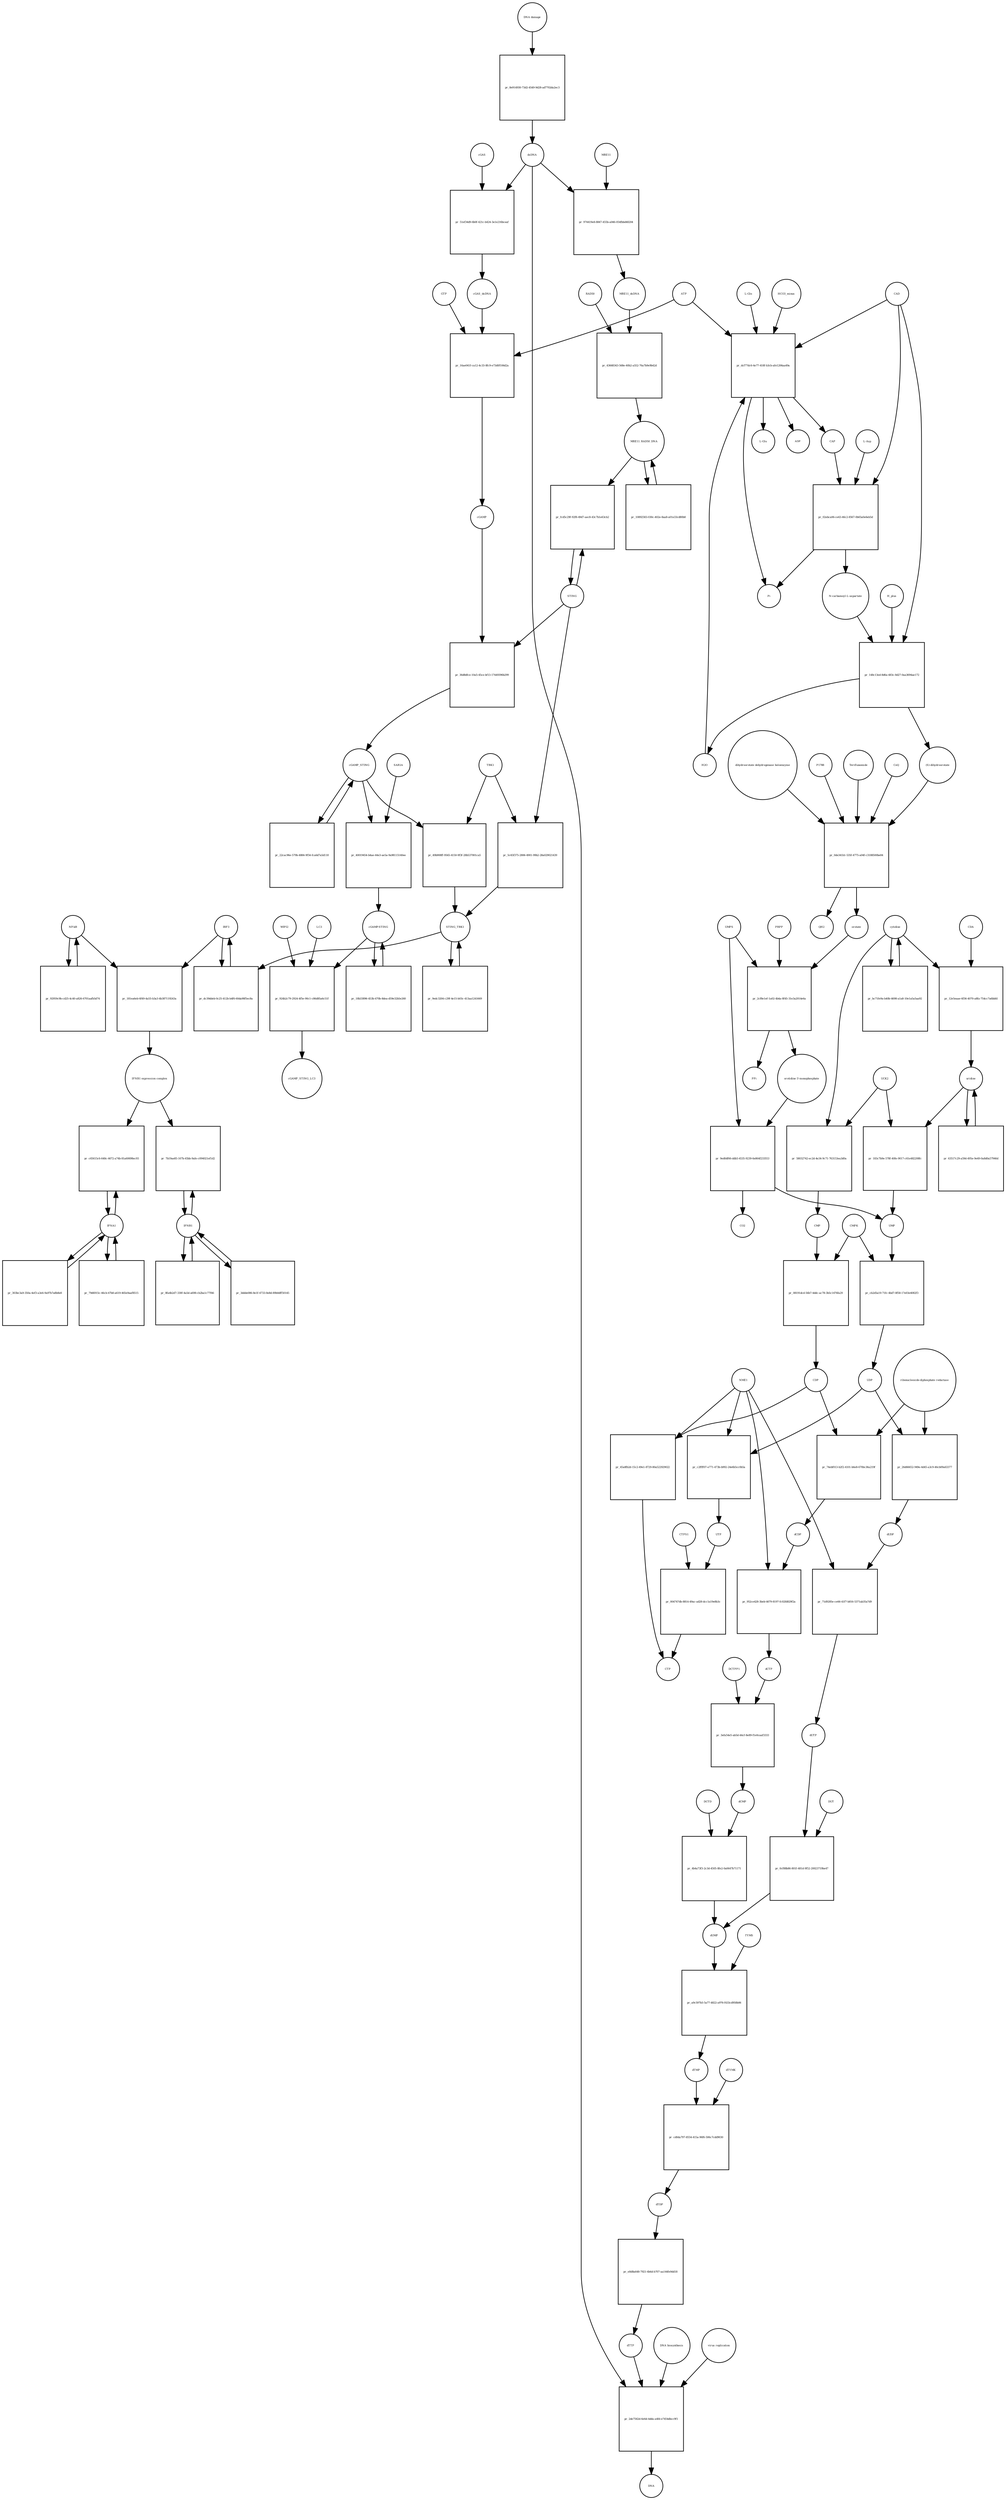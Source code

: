 strict digraph  {
"NF-kB" [annotation="urn_miriam_obo.go_GO%3A0071159", bipartite=0, cls=complex, fontsize=4, label="NF-kB", shape=circle];
"pr_181ea6eb-6f49-4a55-b3a3-4b387119243a" [annotation="", bipartite=1, cls=process, fontsize=4, label="pr_181ea6eb-6f49-4a55-b3a3-4b387119243a", shape=square];
"IFNB1 expression complex" [annotation="", bipartite=0, cls=complex, fontsize=4, label="IFNB1 expression complex", shape=circle];
IRF3 [annotation="urn_miriam_hgnc_6118|urn_miriam_uniprot_Q14653|urn_miriam_ensembl_ENSG00000126456|urn_miriam_refseq_NM_001571|urn_miriam_hgnc.symbol_IRF3|urn_miriam_ncbigene_3661", bipartite=0, cls="macromolecule multimer", fontsize=4, label=IRF3, shape=circle];
dCDP [annotation="urn_miriam_obo.chebi_CHEBI%3A28846", bipartite=0, cls="simple chemical", fontsize=4, label=dCDP, shape=circle];
"pr_952ce428-3beb-4679-8197-fc02fd829f2a" [annotation="", bipartite=1, cls=process, fontsize=4, label="pr_952ce428-3beb-4679-8197-fc02fd829f2a", shape=square];
dCTP [annotation="urn_miriam_obo.chebi_CHEBI%3A16311", bipartite=0, cls="simple chemical", fontsize=4, label=dCTP, shape=circle];
NME1 [annotation="urn_miriam_uniprot_P15531|urn_miriam_hgnc_7849", bipartite=0, cls=macromolecule, fontsize=4, label=NME1, shape=circle];
uridine [annotation="urn_miriam_obo.chebi_CHEBI%3A16704", bipartite=0, cls="simple chemical", fontsize=4, label=uridine, shape=circle];
"pr_183c7b9e-578f-40fe-9017-c61e482208fc" [annotation="", bipartite=1, cls=process, fontsize=4, label="pr_183c7b9e-578f-40fe-9017-c61e482208fc", shape=square];
UMP [annotation="urn_miriam_obo.chebi_CHEBI%3A57865", bipartite=0, cls="simple chemical", fontsize=4, label=UMP, shape=circle];
UCK2 [annotation="urn_miriam_uniprot_Q9HA47|urn_miriam_hgnc_HGNC%3A12562", bipartite=0, cls=macromolecule, fontsize=4, label=UCK2, shape=circle];
"orotidine 5'-monophosphate" [annotation="urn_miriam_obo.chebi_CHEBI%3A15842", bipartite=0, cls="simple chemical", fontsize=4, label="orotidine 5'-monophosphate", shape=circle];
"pr_9ed0df66-ddb5-4535-9239-6e864f233553" [annotation="", bipartite=1, cls=process, fontsize=4, label="pr_9ed0df66-ddb5-4535-9239-6e864f233553", shape=square];
UMPS [annotation="urn_miriam_ncbigene_7372|urn_miriam_refseq_NM_000373|urn_miriam_hgnc.symbol_UMPS|urn_miriam_hgnc_12563|urn_miriam_ensembl_ENSG00000114491|urn_miriam_uniprot_P11172", bipartite=0, cls="macromolecule multimer", fontsize=4, label=UMPS, shape=circle];
CO2 [annotation="urn_miriam_obo.chebi_CHEBI%3A16526", bipartite=0, cls="simple chemical", fontsize=4, label=CO2, shape=circle];
UTP [annotation="urn_miriam_obo.chebi_CHEBI%3A15713", bipartite=0, cls="simple chemical", fontsize=4, label=UTP, shape=circle];
"pr_004747db-8814-49ac-ad28-dcc1a19e8b3c" [annotation="", bipartite=1, cls=process, fontsize=4, label="pr_004747db-8814-49ac-ad28-dcc1a19e8b3c", shape=square];
CTP [annotation="urn_miriam_obo.chebi_CHEBI%3A17677", bipartite=0, cls="simple chemical", fontsize=4, label=CTP, shape=circle];
CTPS1 [annotation="urn_miriam_hgnc_HGNC%3A2519|urn_miriam_uniprot_P17812", bipartite=0, cls=macromolecule, fontsize=4, label=CTPS1, shape=circle];
UDP [annotation="urn_miriam_obo.chebi_CHEBI%3A17659", bipartite=0, cls="simple chemical", fontsize=4, label=UDP, shape=circle];
"pr_26d66652-949e-4d45-a3c9-46cb09a63377" [annotation="", bipartite=1, cls=process, fontsize=4, label="pr_26d66652-949e-4d45-a3c9-46cb09a63377", shape=square];
dUDP [annotation="urn_miriam_obo.chebi_CHEBI%3A28850", bipartite=0, cls="simple chemical", fontsize=4, label=dUDP, shape=circle];
"ribonucleoside-diphosphate reductase" [annotation="urn_miriam_brenda_1.17.4.1|urn_miriam_obo.go_GO%3A0005971", bipartite=0, cls=complex, fontsize=4, label="ribonucleoside-diphosphate reductase", shape=circle];
IFNB1 [annotation="urn_miriam_ensembl_ENSG00000171855|urn_miriam_hgnc.symbol_IFNB1|urn_miriam_hgnc_5434|urn_miriam_uniprot_P01574|urn_miriam_refseq_NM_002176|urn_miriam_ncbigene_3456", bipartite=0, cls=macromolecule, fontsize=4, label=IFNB1, shape=circle];
"pr_7b19ae85-167b-45bb-9afe-c094021ef1d2" [annotation="", bipartite=1, cls=process, fontsize=4, label="pr_7b19ae85-167b-45bb-9afe-c094021ef1d2", shape=square];
"pr_cb2d5a19-71fc-4bd7-8f58-17e03e4082f3" [annotation="", bipartite=1, cls=process, fontsize=4, label="pr_cb2d5a19-71fc-4bd7-8f58-17e03e4082f3", shape=square];
CMPK [annotation="urn_miriam_uniprot_P30085|urn_miriam_hgnc_HGNC%3A18170", bipartite=0, cls=macromolecule, fontsize=4, label=CMPK, shape=circle];
"cGAMP-STING" [annotation="", bipartite=0, cls=complex, fontsize=4, label="cGAMP-STING", shape=circle];
"pr_18b33896-453b-470b-8dea-d59e32b5e260" [annotation="", bipartite=1, cls=process, fontsize=4, label="pr_18b33896-453b-470b-8dea-d59e32b5e260", shape=square];
IFNA1 [annotation="urn_miriam_hgnc.symbol_IFNA1|urn_miriam_ncbigene_3439|urn_miriam_refseq_NM_024013|urn_miriam_uniprot_P01562|urn_miriam_hgnc_5417|urn_miriam_ensembl_ENSG00000197919", bipartite=0, cls=macromolecule, fontsize=4, label=IFNA1, shape=circle];
"pr_c65615c6-648c-4672-a74b-81a60698ec93" [annotation="", bipartite=1, cls=process, fontsize=4, label="pr_c65615c6-648c-4672-a74b-81a60698ec93", shape=square];
"pr_63517c29-a59d-495e-9e49-0a8d0a57946d" [annotation="", bipartite=1, cls=process, fontsize=4, label="pr_63517c29-a59d-495e-9e49-0a8d0a57946d", shape=square];
CDP [annotation="urn_miriam_obo.chebi_CHEBI%3A17239", bipartite=0, cls="simple chemical", fontsize=4, label=CDP, shape=circle];
"pr_74ebf013-b2f2-4101-b6e8-670bc36a219f" [annotation="", bipartite=1, cls=process, fontsize=4, label="pr_74ebf013-b2f2-4101-b6e8-670bc36a219f", shape=square];
"pr_45a8fb2d-15c2-49e1-8729-80a522929022" [annotation="", bipartite=1, cls=process, fontsize=4, label="pr_45a8fb2d-15c2-49e1-8729-80a522929022", shape=square];
dTDP [annotation="urn_miriam_obo.chebi_CHEBI%3A18075", bipartite=0, cls="simple chemical", fontsize=4, label=dTDP, shape=circle];
"pr_e8d8a648-7921-4b6d-b707-aa144fe9dd18" [annotation="", bipartite=1, cls=process, fontsize=4, label="pr_e8d8a648-7921-4b6d-b707-aa144fe9dd18", shape=square];
dTTP [annotation="urn_miriam_obo.chebi_CHEBI%3A18077", bipartite=0, cls="simple chemical", fontsize=4, label=dTTP, shape=circle];
CMP [annotation="urn_miriam_obo.chebi_CHEBI%3A17361", bipartite=0, cls="simple chemical", fontsize=4, label=CMP, shape=circle];
"pr_08191dcd-56b7-4ddc-ac78-3b5c1476fa29" [annotation="", bipartite=1, cls=process, fontsize=4, label="pr_08191dcd-56b7-4ddc-ac78-3b5c1476fa29", shape=square];
dUMP [annotation="urn_miriam_obo.chebi_CHEBI%3A17622", bipartite=0, cls="simple chemical", fontsize=4, label=dUMP, shape=circle];
"pr_a9c597b5-5a77-4822-a976-f433cd958b06" [annotation="", bipartite=1, cls=process, fontsize=4, label="pr_a9c597b5-5a77-4822-a976-f433cd958b06", shape=square];
dTMP [annotation="urn_miriam_obo.chebi_CHEBI%3A17013", bipartite=0, cls="simple chemical", fontsize=4, label=dTMP, shape=circle];
TYMS [annotation="urn_miriam_uniprot_P04818|urn_miriam_hgnc_HGNC%3A12441", bipartite=0, cls=macromolecule, fontsize=4, label=TYMS, shape=circle];
dsDNA [annotation="urn_miriam_obo.chebi_CHEBI%3A75909", bipartite=0, cls="simple chemical", fontsize=4, label=dsDNA, shape=circle];
"pr_2de7562d-6e6d-4dda-a4fd-e7454dbcc9f1" [annotation="", bipartite=1, cls=process, fontsize=4, label="pr_2de7562d-6e6d-4dda-a4fd-e7454dbcc9f1", shape=square];
DNA [annotation="", bipartite=0, cls="nucleic acid feature", fontsize=4, label=DNA, shape=circle];
"DNA biosynthesis" [annotation="urn_miriam_obo.go_GO%3A0071897", bipartite=0, cls=phenotype, fontsize=4, label="DNA biosynthesis", shape=circle];
"virus replication" [annotation="urn_miriam_obo.go_GO%3A0019079", bipartite=0, cls=phenotype, fontsize=4, label="virus replication", shape=circle];
MRE11_RAD50_DNA [annotation="", bipartite=0, cls=complex, fontsize=4, label=MRE11_RAD50_DNA, shape=circle];
"pr_10892583-030c-402e-8aa8-a01e33cd80b8" [annotation="", bipartite=1, cls=process, fontsize=4, label="pr_10892583-030c-402e-8aa8-a01e33cd80b8", shape=square];
"pr_3efa54e5-ab5d-44cf-8e89-f1e0caaf3333" [annotation="", bipartite=1, cls=process, fontsize=4, label="pr_3efa54e5-ab5d-44cf-8e89-f1e0caaf3333", shape=square];
dCMP [annotation="urn_miriam_obo.chebi_CHEBI%3A15918", bipartite=0, cls="simple chemical", fontsize=4, label=dCMP, shape=circle];
DCTPP1 [annotation="urn_miriam_uniprot_Q9H773|urn_miriam_hgnc_HGNC%3A28777", bipartite=0, cls=macromolecule, fontsize=4, label=DCTPP1, shape=circle];
"pr_3ddde086-8e1f-4733-8e8d-89b0dff50145" [annotation="", bipartite=1, cls=process, fontsize=4, label="pr_3ddde086-8e1f-4733-8e8d-89b0dff50145", shape=square];
"pr_8fa4b2d7-330f-4a5d-a698-cb2ba1c77f46" [annotation="", bipartite=1, cls=process, fontsize=4, label="pr_8fa4b2d7-330f-4a5d-a698-cb2ba1c77f46", shape=square];
ATP [annotation="urn_miriam_obo.chebi_CHEBI%3A15422", bipartite=0, cls="simple chemical", fontsize=4, label=ATP, shape=circle];
"pr_16ae041f-ca12-4c33-8fc9-e73d0f106d2a" [annotation="", bipartite=1, cls=process, fontsize=4, label="pr_16ae041f-ca12-4c33-8fc9-e73d0f106d2a", shape=square];
GTP [annotation="urn_miriam_obo.chebi_CHEBI%3A15996", bipartite=0, cls="simple chemical", fontsize=4, label=GTP, shape=circle];
cGAMP [annotation="urn_miriam_obo.chebi_CHEBI%3A75947", bipartite=0, cls="simple chemical", fontsize=4, label=cGAMP, shape=circle];
cGAS_dsDNA [annotation=urn_miriam_pubmed_28363908, bipartite=0, cls=complex, fontsize=4, label=cGAS_dsDNA, shape=circle];
cytidine [annotation="urn_miriam_obo.chebi_CHEBI%3A17562", bipartite=0, cls="simple chemical", fontsize=4, label=cytidine, shape=circle];
"pr_58032742-ec2d-4e34-9c71-763153ea3d0a" [annotation="", bipartite=1, cls=process, fontsize=4, label="pr_58032742-ec2d-4e34-9c71-763153ea3d0a", shape=square];
"pr_36d8dfce-10a5-45ce-bf13-17449396b299" [annotation="", bipartite=1, cls=process, fontsize=4, label="pr_36d8dfce-10a5-45ce-bf13-17449396b299", shape=square];
STING [annotation=urn_miriam_uniprot_Q86WV6, bipartite=0, cls="macromolecule multimer", fontsize=4, label=STING, shape=circle];
cGAMP_STING [annotation="urn_miriam_obo.go_GO%3A1990231", bipartite=0, cls=complex, fontsize=4, label=cGAMP_STING, shape=circle];
"L-Gln" [annotation="urn_miriam_obo.chebi_CHEBI%3A18050", bipartite=0, cls="simple chemical", fontsize=4, label="L-Gln", shape=circle];
"pr_dcf77dc6-4e77-418f-b3cb-afe1206aa49a" [annotation="", bipartite=1, cls=process, fontsize=4, label="pr_dcf77dc6-4e77-418f-b3cb-afe1206aa49a", shape=square];
CAP [annotation="urn_miriam_obo.chebi_CHEBI%3A17672", bipartite=0, cls="simple chemical", fontsize=4, label=CAP, shape=circle];
CAD [annotation="urn_miriam_refseq_NM_001306079|urn_miriam_hgnc_1424|urn_miriam_hgnc.symbol_CAD|urn_miriam_uniprot_P27708|urn_miriam_ncbigene_790|urn_miriam_ensembl_ENSG00000084774", bipartite=0, cls=macromolecule, fontsize=4, label=CAD, shape=circle];
HCO3_minus [annotation="urn_miriam_obo.chebi_CHEBI%3A17544", bipartite=0, cls="simple chemical", fontsize=4, label=HCO3_minus, shape=circle];
H2O [annotation="urn_miriam_obo.chebi_CHEBI%3A15377", bipartite=0, cls="simple chemical", fontsize=4, label=H2O, shape=circle];
"L-Glu" [annotation="urn_miriam_obo.chebi_CHEBI%3A16015", bipartite=0, cls="simple chemical", fontsize=4, label="L-Glu", shape=circle];
ADP [annotation="urn_miriam_obo.chebi_CHEBI%3A16761", bipartite=0, cls="simple chemical", fontsize=4, label=ADP, shape=circle];
Pi [annotation="urn_miriam_obo.chebi_CHEBI%3A18367", bipartite=0, cls="simple chemical", fontsize=4, label=Pi, shape=circle];
"pr_c2ffff07-e771-473b-b992-24e6b5cc0b5a" [annotation="", bipartite=1, cls=process, fontsize=4, label="pr_c2ffff07-e771-473b-b992-24e6b5cc0b5a", shape=square];
"N-carbamoyl-L-aspartate" [annotation="urn_miriam_obo.chebi_CHEBI%3A32814", bipartite=0, cls="simple chemical", fontsize=4, label="N-carbamoyl-L-aspartate", shape=circle];
"pr_148c13ed-8d6a-483c-8d27-0aa3694ae172" [annotation="", bipartite=1, cls=process, fontsize=4, label="pr_148c13ed-8d6a-483c-8d27-0aa3694ae172", shape=square];
"(S)-dihydroorotate" [annotation="urn_miriam_obo.chebi_CHEBI%3A30864", bipartite=0, cls="simple chemical", fontsize=4, label="(S)-dihydroorotate", shape=circle];
H_plus [annotation="urn_miriam_obo.chebi_CHEBI%3A15378", bipartite=0, cls="simple chemical", fontsize=4, label=H_plus, shape=circle];
"pr_92959c9b-cd25-4c40-a826-6701aafb5d74" [annotation="", bipartite=1, cls=process, fontsize=4, label="pr_92959c9b-cd25-4c40-a826-6701aafb5d74", shape=square];
"pr_79d6915c-46cb-47b8-a619-465e9aaf8515" [annotation="", bipartite=1, cls=process, fontsize=4, label="pr_79d6915c-46cb-47b8-a619-465e9aaf8515", shape=square];
TBK1 [annotation="urn_miriam_hgnc.symbol_TBK1|urn_miriam_ensembl_ENSG00000183735|urn_miriam_uniprot_Q9UHD2|urn_miriam_refseq_NM_013254|urn_miriam_hgnc_11584|urn_miriam_ncbigene_29110", bipartite=0, cls=macromolecule, fontsize=4, label=TBK1, shape=circle];
"pr_49b908ff-9565-4150-9f3f-28b537001ca5" [annotation="", bipartite=1, cls=process, fontsize=4, label="pr_49b908ff-9565-4150-9f3f-28b537001ca5", shape=square];
STING_TBK1 [annotation=urn_miriam_pubmed_30842653, bipartite=0, cls=complex, fontsize=4, label=STING_TBK1, shape=circle];
"pr_fcd5c29f-92f8-49d7-aec8-43c7b1e63cb2" [annotation="", bipartite=1, cls=process, fontsize=4, label="pr_fcd5c29f-92f8-49d7-aec8-43c7b1e63cb2", shape=square];
"pr_303bc3a9-350a-4ef3-a3e6-9a97b7a8b8e8" [annotation="", bipartite=1, cls=process, fontsize=4, label="pr_303bc3a9-350a-4ef3-a3e6-9a97b7a8b8e8", shape=square];
"pr_51ef34d9-6b0f-421c-b424-3e1e216bceaf" [annotation="", bipartite=1, cls=process, fontsize=4, label="pr_51ef34d9-6b0f-421c-b424-3e1e216bceaf", shape=square];
cGAS [annotation="urn_miriam_ensembl_ENSG00000164430|urn_miriam_hgnc_21367|urn_miriam_ncbigene_115004|urn_miriam_uniprot_Q8N884|urn_miriam_hgnc.symbol_CGAS|urn_miriam_refseq_NM_138441", bipartite=0, cls=macromolecule, fontsize=4, label=cGAS, shape=circle];
"pr_9edc3204-c29f-4e15-b03c-413aa1241669" [annotation="", bipartite=1, cls=process, fontsize=4, label="pr_9edc3204-c29f-4e15-b03c-413aa1241669", shape=square];
orotate [annotation="urn_miriam_obo.chebi_CHEBI%3A30839", bipartite=0, cls="simple chemical", fontsize=4, label=orotate, shape=circle];
"pr_2cf8e1ef-1a02-4b4a-8f45-31e3a2014e6a" [annotation="", bipartite=1, cls=process, fontsize=4, label="pr_2cf8e1ef-1a02-4b4a-8f45-31e3a2014e6a", shape=square];
PRPP [annotation="urn_miriam_obo.chebi_CHEBI%3A17111", bipartite=0, cls="simple chemical", fontsize=4, label=PRPP, shape=circle];
PPi [annotation="urn_miriam_obo.chebi_CHEBI%3A18361", bipartite=0, cls="simple chemical", fontsize=4, label=PPi, shape=circle];
"pr_bc71fe9a-b40b-4698-a1a8-10e1a5a5aa92" [annotation="", bipartite=1, cls=process, fontsize=4, label="pr_bc71fe9a-b40b-4698-a1a8-10e1a5a5aa92", shape=square];
"pr_dc39ddeb-0c25-412b-b4f6-60da98f5ec8a" [annotation="", bipartite=1, cls=process, fontsize=4, label="pr_dc39ddeb-0c25-412b-b4f6-60da98f5ec8a", shape=square];
"pr_22cac96e-579b-4884-9f54-fca6d7a5d118" [annotation="", bipartite=1, cls=process, fontsize=4, label="pr_22cac96e-579b-4884-9f54-fca6d7a5d118", shape=square];
RAD50 [annotation="urn_miriam_ncbigene_10111|urn_miriam_refseq_NM_005732|urn_miriam_uniprot_Q92878|urn_miriam_hgnc.symbol_RAD50|urn_miriam_ensembl_ENSG00000113522|urn_miriam_hgnc_9816", bipartite=0, cls="macromolecule multimer", fontsize=4, label=RAD50, shape=circle];
"pr_43668343-568e-40b2-a552-76a7b9e9b42d" [annotation="", bipartite=1, cls=process, fontsize=4, label="pr_43668343-568e-40b2-a552-76a7b9e9b42d", shape=square];
MRE11_dsDNA [annotation="urn_miriam_obo.go_GO%3A0003690", bipartite=0, cls=complex, fontsize=4, label=MRE11_dsDNA, shape=circle];
"pr_0de341b1-535f-4775-a04f-c3188500be84" [annotation="", bipartite=1, cls=process, fontsize=4, label="pr_0de341b1-535f-4775-a04f-c3188500be84", shape=square];
"dihydroorotate dehydrogenase holoenzyme" [annotation="urn_miriam_ncbigene_1723|urn_miriam_hgnc_HGNC%3A2867|urn_miriam_hgnc.symbol_DHODH", bipartite=0, cls="simple chemical", fontsize=4, label="dihydroorotate dehydrogenase holoenzyme", shape=circle];
P1788 [annotation=urn_miriam_pubmed_31740051, bipartite=0, cls="simple chemical", fontsize=4, label=P1788, shape=circle];
Teriflunomide [annotation=urn_miriam_drugbank_DB08880, bipartite=0, cls="simple chemical", fontsize=4, label=Teriflunomide, shape=circle];
CoQ [annotation="urn_miriam_obo.chebi_CHEBI%3A16389", bipartite=0, cls="simple chemical", fontsize=4, label=CoQ, shape=circle];
QH2 [annotation="urn_miriam_obo.chebi_CHEBI%3A17976", bipartite=0, cls="simple chemical", fontsize=4, label=QH2, shape=circle];
"pr_71d9285e-ce66-41f7-b816-5371ab35a7d9" [annotation="", bipartite=1, cls=process, fontsize=4, label="pr_71d9285e-ce66-41f7-b816-5371ab35a7d9", shape=square];
dUTP [annotation="urn_miriam_obo.chebi_CHEBI%3A17625", bipartite=0, cls="simple chemical", fontsize=4, label=dUTP, shape=circle];
"pr_12e5eaae-6f36-4070-a8fa-754cc7a6bbfd" [annotation="", bipartite=1, cls=process, fontsize=4, label="pr_12e5eaae-6f36-4070-a8fa-754cc7a6bbfd", shape=square];
CDA [annotation="urn_miriam_uniprot_P32320|urn_miriam_ncbigene_978|urn_miriam_refseq_NM_001785|urn_miriam_ensembl_ENSG00000158825|urn_miriam_hgnc.symbol_CDA|urn_miriam_hgnc_1712", bipartite=0, cls=macromolecule, fontsize=4, label=CDA, shape=circle];
"pr_0cf88b86-801f-481d-9f52-20023719be47" [annotation="", bipartite=1, cls=process, fontsize=4, label="pr_0cf88b86-801f-481d-9f52-20023719be47", shape=square];
DUT [annotation="urn_miriam_hgnc_HGNC%3A3078|urn_miriam_uniprot_P33316", bipartite=0, cls=macromolecule, fontsize=4, label=DUT, shape=circle];
"pr_924b2c79-2924-4f5e-90c1-c86d85a6c51f" [annotation="", bipartite=1, cls=process, fontsize=4, label="pr_924b2c79-2924-4f5e-90c1-c86d85a6c51f", shape=square];
LC3 [annotation="", bipartite=0, cls=macromolecule, fontsize=4, label=LC3, shape=circle];
cGAMP_STING_LC3 [annotation="", bipartite=0, cls=complex, fontsize=4, label=cGAMP_STING_LC3, shape=circle];
WIPI2 [annotation="urn_miriam_refseq_NM_015610|urn_miriam_hgnc_32225|urn_miriam_hgnc.symbol_WIPI2|urn_miriam_ensembl_ENSG00000157954|urn_miriam_ncbigene_26100|urn_miriam_uniprot_Q9Y4P8", bipartite=0, cls=macromolecule, fontsize=4, label=WIPI2, shape=circle];
"pr_02ebca06-ce43-46c2-8567-0b65a0e6eb5d" [annotation="", bipartite=1, cls=process, fontsize=4, label="pr_02ebca06-ce43-46c2-8567-0b65a0e6eb5d", shape=square];
"L-Asp" [annotation="urn_miriam_obo.chebi_CHEBI%3A29991", bipartite=0, cls="simple chemical", fontsize=4, label="L-Asp", shape=circle];
"pr_974419e8-8847-455b-a046-054fbbd48204" [annotation="", bipartite=1, cls=process, fontsize=4, label="pr_974419e8-8847-455b-a046-054fbbd48204", shape=square];
MRE11 [annotation="urn_miriam_hgnc.symbol_MRE11|urn_miriam_ncbigene_4361|urn_miriam_uniprot_P49959|urn_miriam_ensembl_ENSG00000020922|urn_miriam_refseq_NM_005591|urn_miriam_hgnc_7230", bipartite=0, cls="macromolecule multimer", fontsize=4, label=MRE11, shape=circle];
"pr_cd0da797-8554-415a-96f6-506c7cdd9030" [annotation="", bipartite=1, cls=process, fontsize=4, label="pr_cd0da797-8554-415a-96f6-506c7cdd9030", shape=square];
dTYMK [annotation="urn_miriam_uniprot_P23919|urn_miriam_hgnc_HGNC%3A3061", bipartite=0, cls=macromolecule, fontsize=4, label=dTYMK, shape=circle];
"pr_40019454-b4ae-44e3-ae5a-9a98115140ee" [annotation="", bipartite=1, cls=process, fontsize=4, label="pr_40019454-b4ae-44e3-ae5a-9a98115140ee", shape=square];
SAR1A [annotation="urn_miriam_uniprot_Q9NR31|urn_miriam_ensembl_ENSG00000079332|urn_miriam_hgnc_10534|urn_miriam_hgnc.symbol_SAR1A|urn_miriam_refseq_NM_001142648|urn_miriam_ncbigene_56681", bipartite=0, cls=macromolecule, fontsize=4, label=SAR1A, shape=circle];
"pr_5c45f375-2806-4901-99b2-28a029021439" [annotation="", bipartite=1, cls=process, fontsize=4, label="pr_5c45f375-2806-4901-99b2-28a029021439", shape=square];
"pr_8e914930-73d2-4549-9d28-ad7702da2ec3" [annotation="", bipartite=1, cls=process, fontsize=4, label="pr_8e914930-73d2-4549-9d28-ad7702da2ec3", shape=square];
"DNA damage" [annotation="", bipartite=0, cls=phenotype, fontsize=4, label="DNA damage", shape=circle];
"pr_4b4a73f3-2c3d-4505-8fe2-0a0647b71171" [annotation="", bipartite=1, cls=process, fontsize=4, label="pr_4b4a73f3-2c3d-4505-8fe2-0a0647b71171", shape=square];
DCTD [annotation="urn_miriam_uniprot_P32321|urn_miriam_hgnc_HGNC%3A2710", bipartite=0, cls=macromolecule, fontsize=4, label=DCTD, shape=circle];
"NF-kB" -> "pr_181ea6eb-6f49-4a55-b3a3-4b387119243a"  [annotation="", interaction_type=consumption];
"NF-kB" -> "pr_92959c9b-cd25-4c40-a826-6701aafb5d74"  [annotation="", interaction_type=consumption];
"pr_181ea6eb-6f49-4a55-b3a3-4b387119243a" -> "IFNB1 expression complex"  [annotation="", interaction_type=production];
"IFNB1 expression complex" -> "pr_7b19ae85-167b-45bb-9afe-c094021ef1d2"  [annotation=urn_miriam_pubmed_20610653, interaction_type=stimulation];
"IFNB1 expression complex" -> "pr_c65615c6-648c-4672-a74b-81a60698ec93"  [annotation=urn_miriam_pubmed_16979567, interaction_type=stimulation];
IRF3 -> "pr_181ea6eb-6f49-4a55-b3a3-4b387119243a"  [annotation="", interaction_type=consumption];
IRF3 -> "pr_dc39ddeb-0c25-412b-b4f6-60da98f5ec8a"  [annotation="", interaction_type=consumption];
dCDP -> "pr_952ce428-3beb-4679-8197-fc02fd829f2a"  [annotation="", interaction_type=consumption];
"pr_952ce428-3beb-4679-8197-fc02fd829f2a" -> dCTP  [annotation="", interaction_type=production];
dCTP -> "pr_3efa54e5-ab5d-44cf-8e89-f1e0caaf3333"  [annotation="", interaction_type=consumption];
NME1 -> "pr_952ce428-3beb-4679-8197-fc02fd829f2a"  [annotation=urn_miriam_pubmed_17827303, interaction_type=catalysis];
NME1 -> "pr_45a8fb2d-15c2-49e1-8729-80a522929022"  [annotation=urn_miriam_pubmed_28458037, interaction_type=catalysis];
NME1 -> "pr_c2ffff07-e771-473b-b992-24e6b5cc0b5a"  [annotation=urn_miriam_pubmed_28458037, interaction_type=catalysis];
NME1 -> "pr_71d9285e-ce66-41f7-b816-5371ab35a7d9"  [annotation=urn_miriam_pubmed_17827303, interaction_type=catalysis];
uridine -> "pr_183c7b9e-578f-40fe-9017-c61e482208fc"  [annotation="", interaction_type=consumption];
uridine -> "pr_63517c29-a59d-495e-9e49-0a8d0a57946d"  [annotation="", interaction_type=consumption];
"pr_183c7b9e-578f-40fe-9017-c61e482208fc" -> UMP  [annotation="", interaction_type=production];
UMP -> "pr_cb2d5a19-71fc-4bd7-8f58-17e03e4082f3"  [annotation="", interaction_type=consumption];
UCK2 -> "pr_183c7b9e-578f-40fe-9017-c61e482208fc"  [annotation=urn_miriam_pubmed_15130468, interaction_type=catalysis];
UCK2 -> "pr_58032742-ec2d-4e34-9c71-763153ea3d0a"  [annotation=urn_miriam_pubmed_15130468, interaction_type=catalysis];
"orotidine 5'-monophosphate" -> "pr_9ed0df66-ddb5-4535-9239-6e864f233553"  [annotation="", interaction_type=consumption];
"pr_9ed0df66-ddb5-4535-9239-6e864f233553" -> UMP  [annotation="", interaction_type=production];
"pr_9ed0df66-ddb5-4535-9239-6e864f233553" -> CO2  [annotation="", interaction_type=production];
UMPS -> "pr_9ed0df66-ddb5-4535-9239-6e864f233553"  [annotation=urn_miriam_reactome_REACT_1698, interaction_type=catalysis];
UMPS -> "pr_2cf8e1ef-1a02-4b4a-8f45-31e3a2014e6a"  [annotation=urn_miriam_reactome_REACT_1698, interaction_type=catalysis];
UTP -> "pr_004747db-8814-49ac-ad28-dcc1a19e8b3c"  [annotation="", interaction_type=consumption];
"pr_004747db-8814-49ac-ad28-dcc1a19e8b3c" -> CTP  [annotation="", interaction_type=production];
CTPS1 -> "pr_004747db-8814-49ac-ad28-dcc1a19e8b3c"  [annotation=urn_miriam_pubmed_5411547, interaction_type=catalysis];
UDP -> "pr_26d66652-949e-4d45-a3c9-46cb09a63377"  [annotation="", interaction_type=consumption];
UDP -> "pr_c2ffff07-e771-473b-b992-24e6b5cc0b5a"  [annotation="", interaction_type=consumption];
"pr_26d66652-949e-4d45-a3c9-46cb09a63377" -> dUDP  [annotation="", interaction_type=production];
dUDP -> "pr_71d9285e-ce66-41f7-b816-5371ab35a7d9"  [annotation="", interaction_type=consumption];
"ribonucleoside-diphosphate reductase" -> "pr_26d66652-949e-4d45-a3c9-46cb09a63377"  [annotation=urn_miriam_pubmed_24809024, interaction_type=catalysis];
"ribonucleoside-diphosphate reductase" -> "pr_74ebf013-b2f2-4101-b6e8-670bc36a219f"  [annotation=urn_miriam_pubmed_24809024, interaction_type=catalysis];
IFNB1 -> "pr_7b19ae85-167b-45bb-9afe-c094021ef1d2"  [annotation="", interaction_type=consumption];
IFNB1 -> "pr_3ddde086-8e1f-4733-8e8d-89b0dff50145"  [annotation="", interaction_type=consumption];
IFNB1 -> "pr_8fa4b2d7-330f-4a5d-a698-cb2ba1c77f46"  [annotation="", interaction_type=consumption];
"pr_7b19ae85-167b-45bb-9afe-c094021ef1d2" -> IFNB1  [annotation="", interaction_type=production];
"pr_cb2d5a19-71fc-4bd7-8f58-17e03e4082f3" -> UDP  [annotation="", interaction_type=production];
CMPK -> "pr_cb2d5a19-71fc-4bd7-8f58-17e03e4082f3"  [annotation=urn_miriam_pubmed_10462544, interaction_type=catalysis];
CMPK -> "pr_08191dcd-56b7-4ddc-ac78-3b5c1476fa29"  [annotation=urn_miriam_pubmed_10462544, interaction_type=catalysis];
"cGAMP-STING" -> "pr_18b33896-453b-470b-8dea-d59e32b5e260"  [annotation="", interaction_type=consumption];
"cGAMP-STING" -> "pr_924b2c79-2924-4f5e-90c1-c86d85a6c51f"  [annotation="", interaction_type=consumption];
"pr_18b33896-453b-470b-8dea-d59e32b5e260" -> "cGAMP-STING"  [annotation="", interaction_type=production];
IFNA1 -> "pr_c65615c6-648c-4672-a74b-81a60698ec93"  [annotation="", interaction_type=consumption];
IFNA1 -> "pr_79d6915c-46cb-47b8-a619-465e9aaf8515"  [annotation="", interaction_type=consumption];
IFNA1 -> "pr_303bc3a9-350a-4ef3-a3e6-9a97b7a8b8e8"  [annotation="", interaction_type=consumption];
"pr_c65615c6-648c-4672-a74b-81a60698ec93" -> IFNA1  [annotation="", interaction_type=production];
"pr_63517c29-a59d-495e-9e49-0a8d0a57946d" -> uridine  [annotation="", interaction_type=production];
CDP -> "pr_74ebf013-b2f2-4101-b6e8-670bc36a219f"  [annotation="", interaction_type=consumption];
CDP -> "pr_45a8fb2d-15c2-49e1-8729-80a522929022"  [annotation="", interaction_type=consumption];
"pr_74ebf013-b2f2-4101-b6e8-670bc36a219f" -> dCDP  [annotation="", interaction_type=production];
"pr_45a8fb2d-15c2-49e1-8729-80a522929022" -> CTP  [annotation="", interaction_type=production];
dTDP -> "pr_e8d8a648-7921-4b6d-b707-aa144fe9dd18"  [annotation="", interaction_type=consumption];
"pr_e8d8a648-7921-4b6d-b707-aa144fe9dd18" -> dTTP  [annotation="", interaction_type=production];
dTTP -> "pr_2de7562d-6e6d-4dda-a4fd-e7454dbcc9f1"  [annotation="", interaction_type=consumption];
CMP -> "pr_08191dcd-56b7-4ddc-ac78-3b5c1476fa29"  [annotation="", interaction_type=consumption];
"pr_08191dcd-56b7-4ddc-ac78-3b5c1476fa29" -> CDP  [annotation="", interaction_type=production];
dUMP -> "pr_a9c597b5-5a77-4822-a976-f433cd958b06"  [annotation="", interaction_type=consumption];
"pr_a9c597b5-5a77-4822-a976-f433cd958b06" -> dTMP  [annotation="", interaction_type=production];
dTMP -> "pr_cd0da797-8554-415a-96f6-506c7cdd9030"  [annotation="", interaction_type=consumption];
TYMS -> "pr_a9c597b5-5a77-4822-a976-f433cd958b06"  [annotation=urn_miriam_pubmed_3099389, interaction_type=catalysis];
dsDNA -> "pr_2de7562d-6e6d-4dda-a4fd-e7454dbcc9f1"  [annotation="", interaction_type=consumption];
dsDNA -> "pr_51ef34d9-6b0f-421c-b424-3e1e216bceaf"  [annotation="", interaction_type=consumption];
dsDNA -> "pr_974419e8-8847-455b-a046-054fbbd48204"  [annotation="", interaction_type=consumption];
"pr_2de7562d-6e6d-4dda-a4fd-e7454dbcc9f1" -> DNA  [annotation="", interaction_type=production];
"DNA biosynthesis" -> "pr_2de7562d-6e6d-4dda-a4fd-e7454dbcc9f1"  [annotation="", interaction_type=catalysis];
"virus replication" -> "pr_2de7562d-6e6d-4dda-a4fd-e7454dbcc9f1"  [annotation="", interaction_type=inhibition];
MRE11_RAD50_DNA -> "pr_10892583-030c-402e-8aa8-a01e33cd80b8"  [annotation="", interaction_type=consumption];
MRE11_RAD50_DNA -> "pr_fcd5c29f-92f8-49d7-aec8-43c7b1e63cb2"  [annotation=urn_miriam_pubmed_23388631, interaction_type=catalysis];
"pr_10892583-030c-402e-8aa8-a01e33cd80b8" -> MRE11_RAD50_DNA  [annotation="", interaction_type=production];
"pr_3efa54e5-ab5d-44cf-8e89-f1e0caaf3333" -> dCMP  [annotation="", interaction_type=production];
dCMP -> "pr_4b4a73f3-2c3d-4505-8fe2-0a0647b71171"  [annotation="", interaction_type=consumption];
DCTPP1 -> "pr_3efa54e5-ab5d-44cf-8e89-f1e0caaf3333"  [annotation=urn_miriam_pubmed_13788541, interaction_type=catalysis];
"pr_3ddde086-8e1f-4733-8e8d-89b0dff50145" -> IFNB1  [annotation="", interaction_type=production];
"pr_8fa4b2d7-330f-4a5d-a698-cb2ba1c77f46" -> IFNB1  [annotation="", interaction_type=production];
ATP -> "pr_16ae041f-ca12-4c33-8fc9-e73d0f106d2a"  [annotation="", interaction_type=consumption];
ATP -> "pr_dcf77dc6-4e77-418f-b3cb-afe1206aa49a"  [annotation="", interaction_type=consumption];
"pr_16ae041f-ca12-4c33-8fc9-e73d0f106d2a" -> cGAMP  [annotation="", interaction_type=production];
GTP -> "pr_16ae041f-ca12-4c33-8fc9-e73d0f106d2a"  [annotation="", interaction_type=consumption];
cGAMP -> "pr_36d8dfce-10a5-45ce-bf13-17449396b299"  [annotation="", interaction_type=consumption];
cGAS_dsDNA -> "pr_16ae041f-ca12-4c33-8fc9-e73d0f106d2a"  [annotation=urn_miriam_pubmed_29622565, interaction_type=catalysis];
cytidine -> "pr_58032742-ec2d-4e34-9c71-763153ea3d0a"  [annotation="", interaction_type=consumption];
cytidine -> "pr_bc71fe9a-b40b-4698-a1a8-10e1a5a5aa92"  [annotation="", interaction_type=consumption];
cytidine -> "pr_12e5eaae-6f36-4070-a8fa-754cc7a6bbfd"  [annotation="", interaction_type=consumption];
"pr_58032742-ec2d-4e34-9c71-763153ea3d0a" -> CMP  [annotation="", interaction_type=production];
"pr_36d8dfce-10a5-45ce-bf13-17449396b299" -> cGAMP_STING  [annotation="", interaction_type=production];
STING -> "pr_36d8dfce-10a5-45ce-bf13-17449396b299"  [annotation="", interaction_type=consumption];
STING -> "pr_fcd5c29f-92f8-49d7-aec8-43c7b1e63cb2"  [annotation="", interaction_type=consumption];
STING -> "pr_5c45f375-2806-4901-99b2-28a029021439"  [annotation="", interaction_type=consumption];
cGAMP_STING -> "pr_49b908ff-9565-4150-9f3f-28b537001ca5"  [annotation="", interaction_type=consumption];
cGAMP_STING -> "pr_22cac96e-579b-4884-9f54-fca6d7a5d118"  [annotation="", interaction_type=consumption];
cGAMP_STING -> "pr_40019454-b4ae-44e3-ae5a-9a98115140ee"  [annotation="", interaction_type=consumption];
"L-Gln" -> "pr_dcf77dc6-4e77-418f-b3cb-afe1206aa49a"  [annotation="", interaction_type=consumption];
"pr_dcf77dc6-4e77-418f-b3cb-afe1206aa49a" -> CAP  [annotation="", interaction_type=production];
"pr_dcf77dc6-4e77-418f-b3cb-afe1206aa49a" -> "L-Glu"  [annotation="", interaction_type=production];
"pr_dcf77dc6-4e77-418f-b3cb-afe1206aa49a" -> ADP  [annotation="", interaction_type=production];
"pr_dcf77dc6-4e77-418f-b3cb-afe1206aa49a" -> Pi  [annotation="", interaction_type=production];
CAP -> "pr_02ebca06-ce43-46c2-8567-0b65a0e6eb5d"  [annotation="", interaction_type=consumption];
CAD -> "pr_dcf77dc6-4e77-418f-b3cb-afe1206aa49a"  [annotation=urn_miriam_reactome_REACT_73577, interaction_type=catalysis];
CAD -> "pr_148c13ed-8d6a-483c-8d27-0aa3694ae172"  [annotation=urn_miriam_reactome_REACT_1698, interaction_type=catalysis];
CAD -> "pr_02ebca06-ce43-46c2-8567-0b65a0e6eb5d"  [annotation=urn_miriam_reactome_REACT_1698, interaction_type=catalysis];
HCO3_minus -> "pr_dcf77dc6-4e77-418f-b3cb-afe1206aa49a"  [annotation="", interaction_type=consumption];
H2O -> "pr_dcf77dc6-4e77-418f-b3cb-afe1206aa49a"  [annotation="", interaction_type=consumption];
"pr_c2ffff07-e771-473b-b992-24e6b5cc0b5a" -> UTP  [annotation="", interaction_type=production];
"N-carbamoyl-L-aspartate" -> "pr_148c13ed-8d6a-483c-8d27-0aa3694ae172"  [annotation="", interaction_type=consumption];
"pr_148c13ed-8d6a-483c-8d27-0aa3694ae172" -> "(S)-dihydroorotate"  [annotation="", interaction_type=production];
"pr_148c13ed-8d6a-483c-8d27-0aa3694ae172" -> H2O  [annotation="", interaction_type=production];
"(S)-dihydroorotate" -> "pr_0de341b1-535f-4775-a04f-c3188500be84"  [annotation="", interaction_type=consumption];
H_plus -> "pr_148c13ed-8d6a-483c-8d27-0aa3694ae172"  [annotation="", interaction_type=consumption];
"pr_92959c9b-cd25-4c40-a826-6701aafb5d74" -> "NF-kB"  [annotation="", interaction_type=production];
"pr_79d6915c-46cb-47b8-a619-465e9aaf8515" -> IFNA1  [annotation="", interaction_type=production];
TBK1 -> "pr_49b908ff-9565-4150-9f3f-28b537001ca5"  [annotation="", interaction_type=consumption];
TBK1 -> "pr_5c45f375-2806-4901-99b2-28a029021439"  [annotation="", interaction_type=consumption];
"pr_49b908ff-9565-4150-9f3f-28b537001ca5" -> STING_TBK1  [annotation="", interaction_type=production];
STING_TBK1 -> "pr_9edc3204-c29f-4e15-b03c-413aa1241669"  [annotation="", interaction_type=consumption];
STING_TBK1 -> "pr_dc39ddeb-0c25-412b-b4f6-60da98f5ec8a"  [annotation="urn_miriam_pubmed_22394562|urn_miriam_pubmed_25636800", interaction_type=catalysis];
"pr_fcd5c29f-92f8-49d7-aec8-43c7b1e63cb2" -> STING  [annotation="", interaction_type=production];
"pr_303bc3a9-350a-4ef3-a3e6-9a97b7a8b8e8" -> IFNA1  [annotation="", interaction_type=production];
"pr_51ef34d9-6b0f-421c-b424-3e1e216bceaf" -> cGAS_dsDNA  [annotation="", interaction_type=production];
cGAS -> "pr_51ef34d9-6b0f-421c-b424-3e1e216bceaf"  [annotation="", interaction_type=consumption];
"pr_9edc3204-c29f-4e15-b03c-413aa1241669" -> STING_TBK1  [annotation="", interaction_type=production];
orotate -> "pr_2cf8e1ef-1a02-4b4a-8f45-31e3a2014e6a"  [annotation="", interaction_type=consumption];
"pr_2cf8e1ef-1a02-4b4a-8f45-31e3a2014e6a" -> "orotidine 5'-monophosphate"  [annotation="", interaction_type=production];
"pr_2cf8e1ef-1a02-4b4a-8f45-31e3a2014e6a" -> PPi  [annotation="", interaction_type=production];
PRPP -> "pr_2cf8e1ef-1a02-4b4a-8f45-31e3a2014e6a"  [annotation="", interaction_type=consumption];
"pr_bc71fe9a-b40b-4698-a1a8-10e1a5a5aa92" -> cytidine  [annotation="", interaction_type=production];
"pr_dc39ddeb-0c25-412b-b4f6-60da98f5ec8a" -> IRF3  [annotation="", interaction_type=production];
"pr_22cac96e-579b-4884-9f54-fca6d7a5d118" -> cGAMP_STING  [annotation="", interaction_type=production];
RAD50 -> "pr_43668343-568e-40b2-a552-76a7b9e9b42d"  [annotation="", interaction_type=consumption];
"pr_43668343-568e-40b2-a552-76a7b9e9b42d" -> MRE11_RAD50_DNA  [annotation="", interaction_type=production];
MRE11_dsDNA -> "pr_43668343-568e-40b2-a552-76a7b9e9b42d"  [annotation="", interaction_type=consumption];
"pr_0de341b1-535f-4775-a04f-c3188500be84" -> orotate  [annotation="", interaction_type=production];
"pr_0de341b1-535f-4775-a04f-c3188500be84" -> QH2  [annotation="", interaction_type=production];
"dihydroorotate dehydrogenase holoenzyme" -> "pr_0de341b1-535f-4775-a04f-c3188500be84"  [annotation="urn_miriam_reactome_REACT_1698|urn_miriam_doi_10.1101%2F2020.03.11.983056", interaction_type=catalysis];
P1788 -> "pr_0de341b1-535f-4775-a04f-c3188500be84"  [annotation="urn_miriam_reactome_REACT_1698|urn_miriam_doi_10.1101%2F2020.03.11.983056", interaction_type=inhibition];
Teriflunomide -> "pr_0de341b1-535f-4775-a04f-c3188500be84"  [annotation="urn_miriam_reactome_REACT_1698|urn_miriam_doi_10.1101%2F2020.03.11.983056", interaction_type=inhibition];
CoQ -> "pr_0de341b1-535f-4775-a04f-c3188500be84"  [annotation="", interaction_type=consumption];
"pr_71d9285e-ce66-41f7-b816-5371ab35a7d9" -> dUTP  [annotation="", interaction_type=production];
dUTP -> "pr_0cf88b86-801f-481d-9f52-20023719be47"  [annotation="", interaction_type=consumption];
"pr_12e5eaae-6f36-4070-a8fa-754cc7a6bbfd" -> uridine  [annotation="", interaction_type=production];
CDA -> "pr_12e5eaae-6f36-4070-a8fa-754cc7a6bbfd"  [annotation="urn_miriam_pubmed_7923172|urn_miriam_pubmed_15689149", interaction_type=catalysis];
"pr_0cf88b86-801f-481d-9f52-20023719be47" -> dUMP  [annotation="", interaction_type=production];
DUT -> "pr_0cf88b86-801f-481d-9f52-20023719be47"  [annotation=urn_miriam_pubmed_18837522, interaction_type=catalysis];
"pr_924b2c79-2924-4f5e-90c1-c86d85a6c51f" -> cGAMP_STING_LC3  [annotation="", interaction_type=production];
LC3 -> "pr_924b2c79-2924-4f5e-90c1-c86d85a6c51f"  [annotation="", interaction_type=consumption];
WIPI2 -> "pr_924b2c79-2924-4f5e-90c1-c86d85a6c51f"  [annotation=urn_miriam_pubmed_30842662, interaction_type=catalysis];
"pr_02ebca06-ce43-46c2-8567-0b65a0e6eb5d" -> "N-carbamoyl-L-aspartate"  [annotation="", interaction_type=production];
"pr_02ebca06-ce43-46c2-8567-0b65a0e6eb5d" -> Pi  [annotation="", interaction_type=production];
"L-Asp" -> "pr_02ebca06-ce43-46c2-8567-0b65a0e6eb5d"  [annotation="", interaction_type=consumption];
"pr_974419e8-8847-455b-a046-054fbbd48204" -> MRE11_dsDNA  [annotation="", interaction_type=production];
MRE11 -> "pr_974419e8-8847-455b-a046-054fbbd48204"  [annotation="", interaction_type=consumption];
"pr_cd0da797-8554-415a-96f6-506c7cdd9030" -> dTDP  [annotation="", interaction_type=production];
dTYMK -> "pr_cd0da797-8554-415a-96f6-506c7cdd9030"  [annotation=urn_miriam_pubmed_8024690, interaction_type=catalysis];
"pr_40019454-b4ae-44e3-ae5a-9a98115140ee" -> "cGAMP-STING"  [annotation="", interaction_type=production];
SAR1A -> "pr_40019454-b4ae-44e3-ae5a-9a98115140ee"  [annotation="urn_miriam_doi_10.1038%2Fs41586-019-1006-9", interaction_type=catalysis];
"pr_5c45f375-2806-4901-99b2-28a029021439" -> STING_TBK1  [annotation="", interaction_type=production];
"pr_8e914930-73d2-4549-9d28-ad7702da2ec3" -> dsDNA  [annotation="", interaction_type=production];
"DNA damage" -> "pr_8e914930-73d2-4549-9d28-ad7702da2ec3"  [annotation="urn_miriam_doi_10.1016%2Fj.ejmech.2019.111855", interaction_type=stimulation];
"pr_4b4a73f3-2c3d-4505-8fe2-0a0647b71171" -> dUMP  [annotation="", interaction_type=production];
DCTD -> "pr_4b4a73f3-2c3d-4505-8fe2-0a0647b71171"  [annotation="urn_miriam_doi_10.1074%2Fjbc.M114.617720", interaction_type=catalysis];
}
